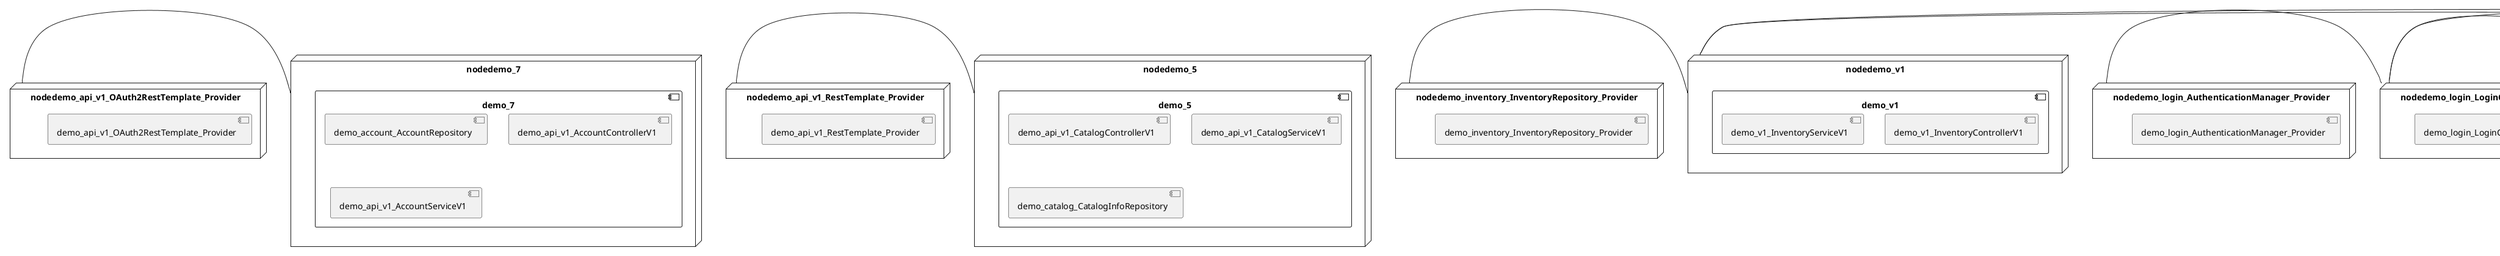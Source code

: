 @startuml
skinparam fixCircleLabelOverlapping true
skinparam componentStyle uml2
node nodedemo {
component demo {
[demo_api_v1_UserControllerV1] [[kbastani-spring-cloud-event-sourcing-example.system#_GZfn4s7MEe6TioL_RRz7lg]]
[demo_api_v1_UserServiceV1] [[kbastani-spring-cloud-event-sourcing-example.system#_GZfn4s7MEe6TioL_RRz7lg]]
[demo_user_UserRepository] [[kbastani-spring-cloud-event-sourcing-example.system#_GZfn4s7MEe6TioL_RRz7lg]]
}
}
node nodedemo_2 {
component demo_2 {
[demo_api_v1_OrderControllerV1] [[kbastani-spring-cloud-event-sourcing-example.system#_GZfn4s7MEe6TioL_RRz7lg]]
[demo_api_v1_OrderServiceV1] [[kbastani-spring-cloud-event-sourcing-example.system#_GZfn4s7MEe6TioL_RRz7lg]]
[demo_config_DatabaseInitializer] [[kbastani-spring-cloud-event-sourcing-example.system#_GZfn4s7MEe6TioL_RRz7lg]]
[demo_invoice_InvoiceRepository] [[kbastani-spring-cloud-event-sourcing-example.system#_GZfn4s7MEe6TioL_RRz7lg]]
[demo_order_OrderEventRepository] [[kbastani-spring-cloud-event-sourcing-example.system#_GZfn4s7MEe6TioL_RRz7lg]]
[demo_order_OrderRepository] [[kbastani-spring-cloud-event-sourcing-example.system#_GZfn4s7MEe6TioL_RRz7lg]]
}
}
node nodedemo_3 {
component demo_3 {
[DatabaseInitializer] [[kbastani-spring-cloud-event-sourcing-example.system#_GZfn4s7MEe6TioL_RRz7lg]]
}
}
node nodedemo_4 {
component demo_4 {
[demo_api_v1_ShoppingCartControllerV1] [[kbastani-spring-cloud-event-sourcing-example.system#_GZfn4s7MEe6TioL_RRz7lg]]
[demo_api_v1_ShoppingCartServiceV1] [[kbastani-spring-cloud-event-sourcing-example.system#_GZfn4s7MEe6TioL_RRz7lg]]
[demo_cart_CartEventRepository] [[kbastani-spring-cloud-event-sourcing-example.system#_GZfn4s7MEe6TioL_RRz7lg]]
}
}
node nodedemo_5 {
component demo_5 {
[demo_api_v1_CatalogControllerV1] [[kbastani-spring-cloud-event-sourcing-example.system#_GZfn4s7MEe6TioL_RRz7lg]]
[demo_api_v1_CatalogServiceV1] [[kbastani-spring-cloud-event-sourcing-example.system#_GZfn4s7MEe6TioL_RRz7lg]]
[demo_catalog_CatalogInfoRepository] [[kbastani-spring-cloud-event-sourcing-example.system#_GZfn4s7MEe6TioL_RRz7lg]]
}
}
node nodedemo_6 {
component demo_6 {
[demo_UserController] [[kbastani-spring-cloud-event-sourcing-example.system#_GZfn4s7MEe6TioL_RRz7lg]]
[demo_UserRepository] [[kbastani-spring-cloud-event-sourcing-example.system#_GZfn4s7MEe6TioL_RRz7lg]]
[demo_UserService] [[kbastani-spring-cloud-event-sourcing-example.system#_GZfn4s7MEe6TioL_RRz7lg]]
[demo_login_UserController] [[kbastani-spring-cloud-event-sourcing-example.system#_GZfn4s7MEe6TioL_RRz7lg]]
}
}
node nodedemo_7 {
component demo_7 {
[demo_account_AccountRepository] [[kbastani-spring-cloud-event-sourcing-example.system#_GZfn4s7MEe6TioL_RRz7lg]]
[demo_api_v1_AccountControllerV1] [[kbastani-spring-cloud-event-sourcing-example.system#_GZfn4s7MEe6TioL_RRz7lg]]
[demo_api_v1_AccountServiceV1] [[kbastani-spring-cloud-event-sourcing-example.system#_GZfn4s7MEe6TioL_RRz7lg]]
}
}
node nodedemo_v1 {
component demo_v1 {
[demo_v1_InventoryControllerV1] [[kbastani-spring-cloud-event-sourcing-example.system#_GZfn4s7MEe6TioL_RRz7lg]]
[demo_v1_InventoryServiceV1] [[kbastani-spring-cloud-event-sourcing-example.system#_GZfn4s7MEe6TioL_RRz7lg]]
}
}
node nodedemo_api_v1_OAuth2RestTemplate_Provider {
[demo_api_v1_OAuth2RestTemplate_Provider] [[kbastani-spring-cloud-event-sourcing-example.system#_GZfn4s7MEe6TioL_RRz7lg]]
}
node nodedemo_api_v1_RestTemplate_Provider {
[demo_api_v1_RestTemplate_Provider] [[kbastani-spring-cloud-event-sourcing-example.system#_GZfn4s7MEe6TioL_RRz7lg]]
}
node nodedemo_inventory_InventoryRepository_Provider {
[demo_inventory_InventoryRepository_Provider] [[kbastani-spring-cloud-event-sourcing-example.system#_GZfn4s7MEe6TioL_RRz7lg]]
}
node nodedemo_login_AuthenticationManager_Provider {
[demo_login_AuthenticationManager_Provider] [[kbastani-spring-cloud-event-sourcing-example.system#_GZfn4s7MEe6TioL_RRz7lg]]
}
node nodedemo_login_ClientDetailsService_Provider {
[demo_login_ClientDetailsService_Provider] [[kbastani-spring-cloud-event-sourcing-example.system#_GZfn4s7MEe6TioL_RRz7lg]]
}
node nodedemo_login_HttpSessionSecurityContextRepository_Provider {
[demo_login_HttpSessionSecurityContextRepository_Provider] [[kbastani-spring-cloud-event-sourcing-example.system#_GZfn4s7MEe6TioL_RRz7lg]]
}
node nodedemo_login_LoginController {
[demo_login_LoginController] [[kbastani-spring-cloud-event-sourcing-example.system#_GZfn4s7MEe6TioL_RRz7lg]]
}
node nodedemo_product_ProductRepository_Provider {
[demo_product_ProductRepository_Provider] [[kbastani-spring-cloud-event-sourcing-example.system#_GZfn4s7MEe6TioL_RRz7lg]]
}
node nodedemo_user_UserClientV1 {
[demo_user_UserClientV1] [[kbastani-spring-cloud-event-sourcing-example.system#_GZfn4s7MEe6TioL_RRz7lg]]
}
node nodedemo_v1_Session_Provider {
[demo_v1_Session_Provider] [[kbastani-spring-cloud-event-sourcing-example.system#_GZfn4s7MEe6TioL_RRz7lg]]
}
[nodedemo_api_v1_OAuth2RestTemplate_Provider] - [nodedemo_7]
[nodedemo_api_v1_RestTemplate_Provider] - [nodedemo_5]
[nodedemo_inventory_InventoryRepository_Provider] - [nodedemo_v1]
[nodedemo_login_AuthenticationManager_Provider] - [nodedemo_login_LoginController]
[nodedemo_login_ClientDetailsService_Provider] - [nodedemo_login_LoginController]
[nodedemo_login_HttpSessionSecurityContextRepository_Provider] - [nodedemo_login_LoginController]
[nodedemo_product_ProductRepository_Provider] - [nodedemo_v1]
[nodedemo_v1_Session_Provider] - [nodedemo_v1]
[nodedemo] - [nodedemo_user_UserClientV1]

@enduml
